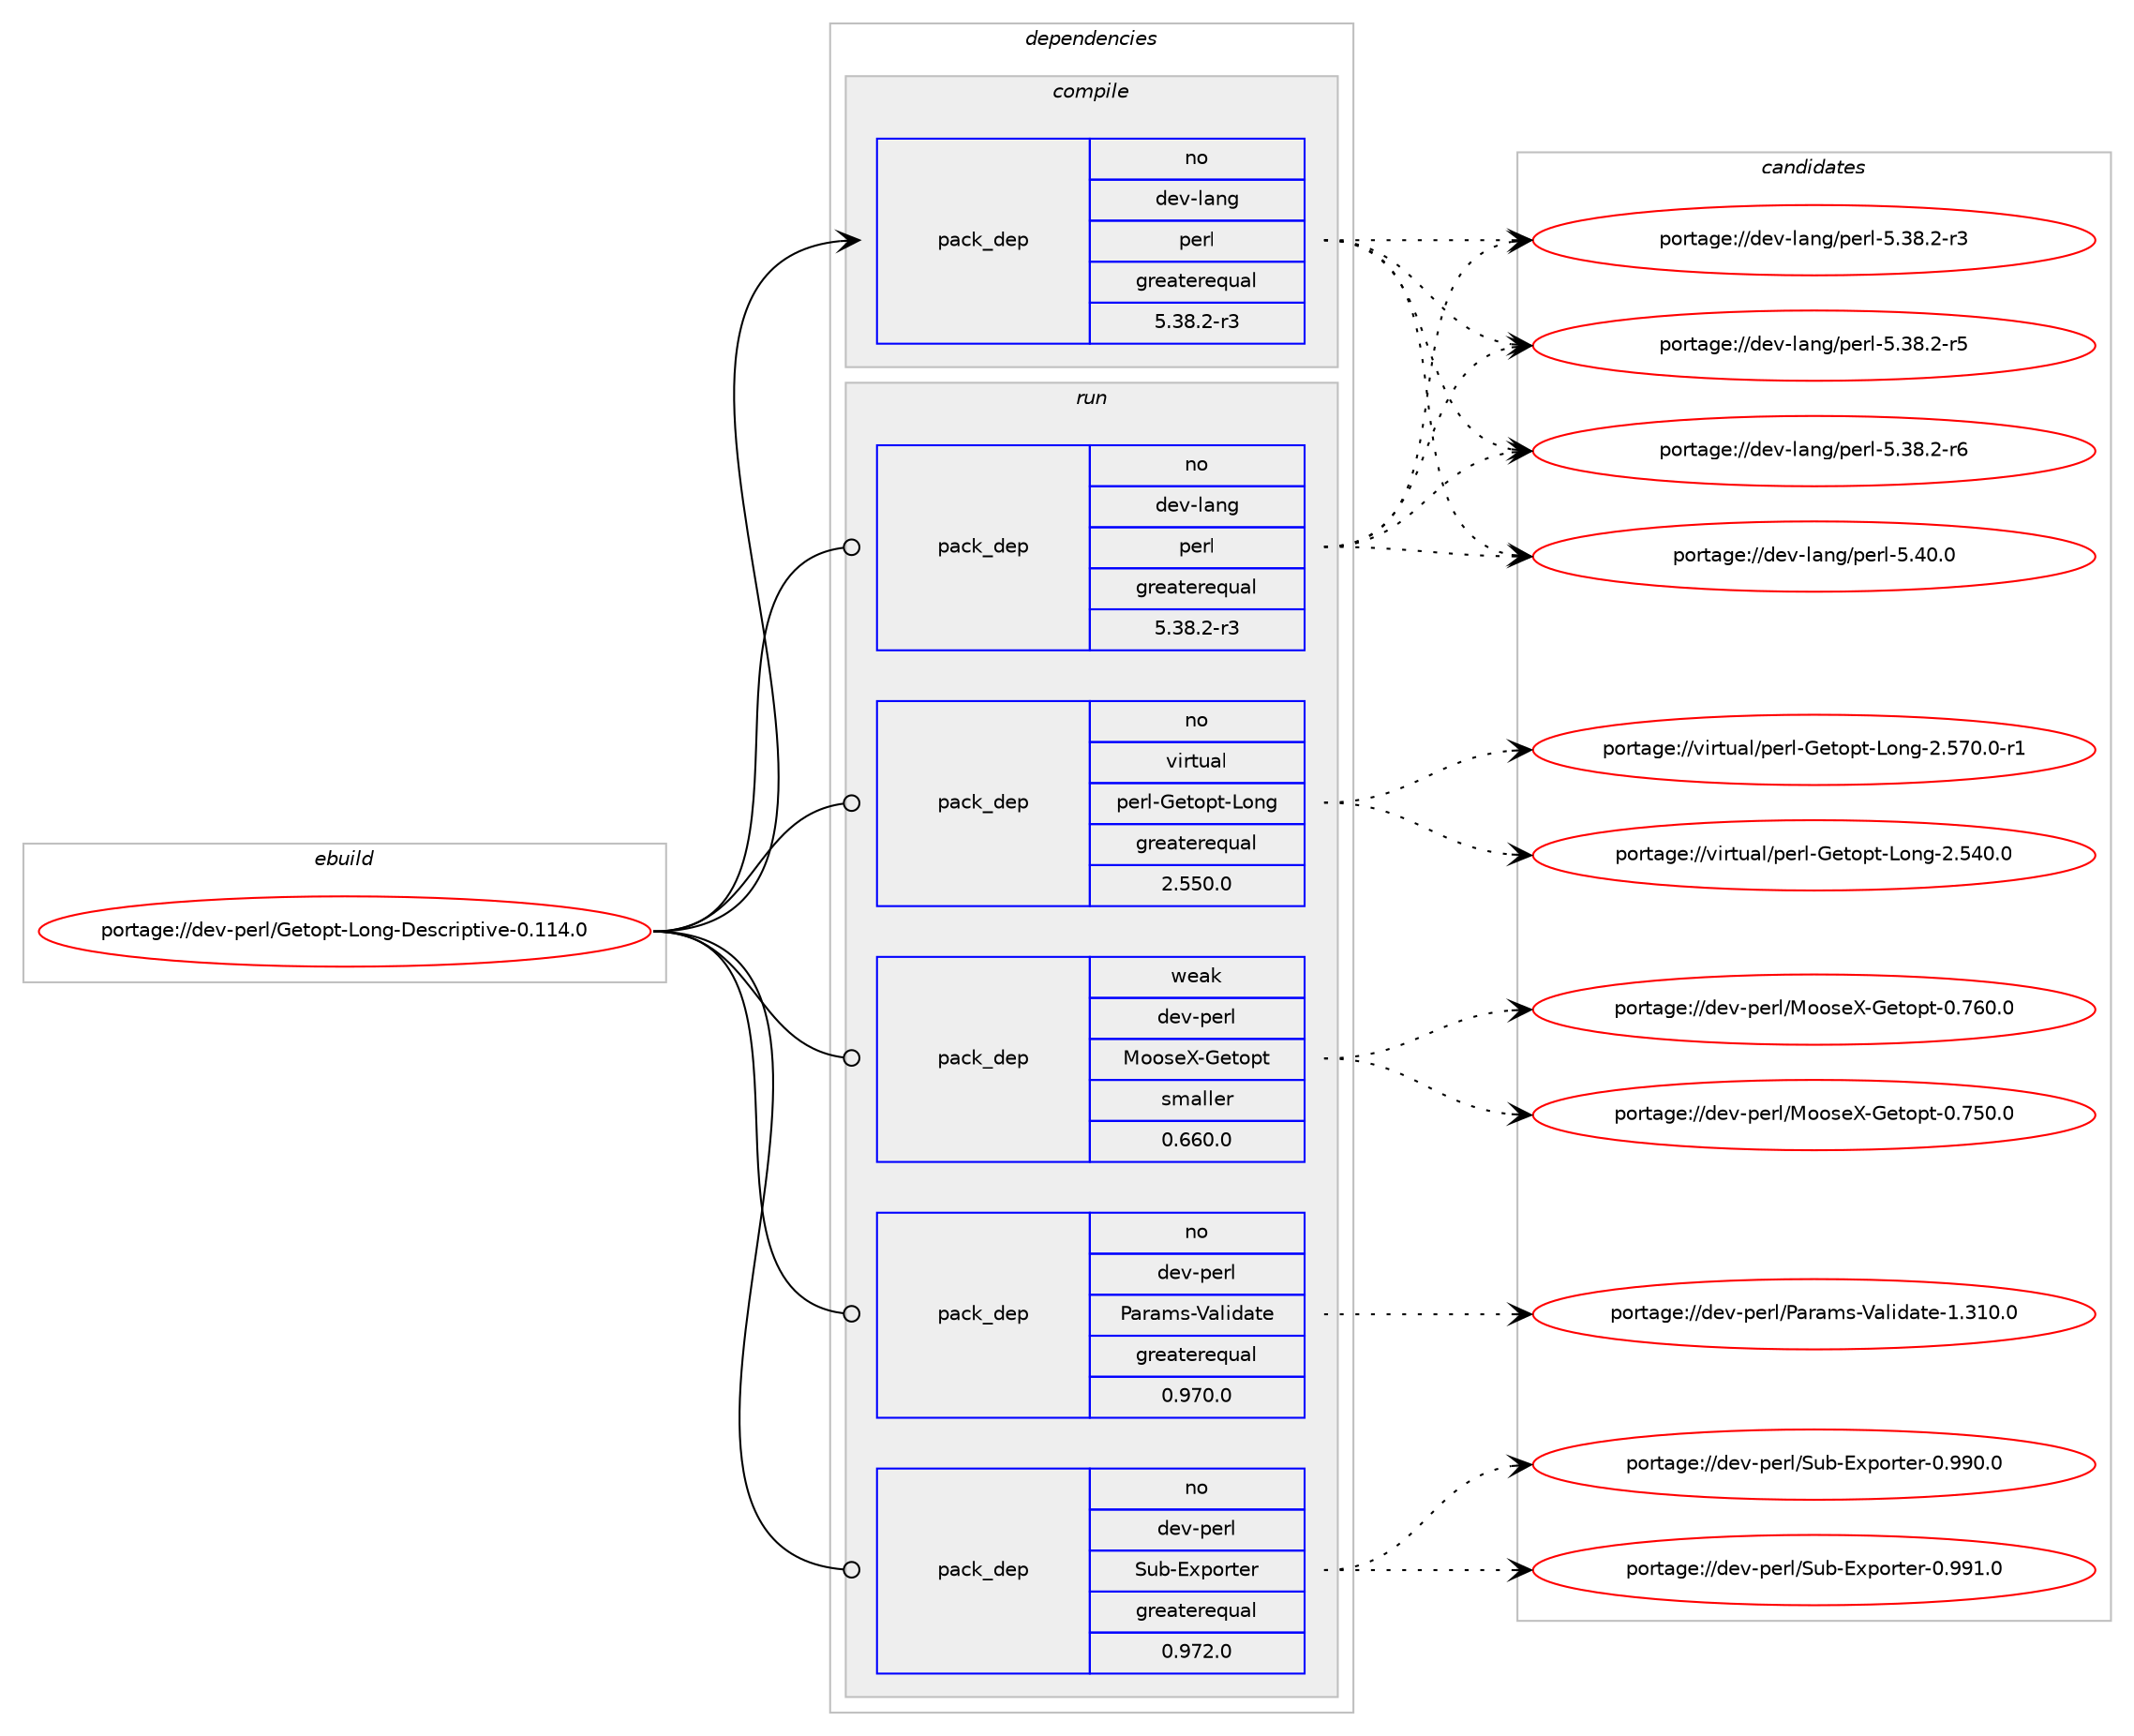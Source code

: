 digraph prolog {

# *************
# Graph options
# *************

newrank=true;
concentrate=true;
compound=true;
graph [rankdir=LR,fontname=Helvetica,fontsize=10,ranksep=1.5];#, ranksep=2.5, nodesep=0.2];
edge  [arrowhead=vee];
node  [fontname=Helvetica,fontsize=10];

# **********
# The ebuild
# **********

subgraph cluster_leftcol {
color=gray;
rank=same;
label=<<i>ebuild</i>>;
id [label="portage://dev-perl/Getopt-Long-Descriptive-0.114.0", color=red, width=4, href="../dev-perl/Getopt-Long-Descriptive-0.114.0.svg"];
}

# ****************
# The dependencies
# ****************

subgraph cluster_midcol {
color=gray;
label=<<i>dependencies</i>>;
subgraph cluster_compile {
fillcolor="#eeeeee";
style=filled;
label=<<i>compile</i>>;
subgraph pack35377 {
dependency65543 [label=<<TABLE BORDER="0" CELLBORDER="1" CELLSPACING="0" CELLPADDING="4" WIDTH="220"><TR><TD ROWSPAN="6" CELLPADDING="30">pack_dep</TD></TR><TR><TD WIDTH="110">no</TD></TR><TR><TD>dev-lang</TD></TR><TR><TD>perl</TD></TR><TR><TD>greaterequal</TD></TR><TR><TD>5.38.2-r3</TD></TR></TABLE>>, shape=none, color=blue];
}
id:e -> dependency65543:w [weight=20,style="solid",arrowhead="vee"];
}
subgraph cluster_compileandrun {
fillcolor="#eeeeee";
style=filled;
label=<<i>compile and run</i>>;
}
subgraph cluster_run {
fillcolor="#eeeeee";
style=filled;
label=<<i>run</i>>;
subgraph pack35378 {
dependency65544 [label=<<TABLE BORDER="0" CELLBORDER="1" CELLSPACING="0" CELLPADDING="4" WIDTH="220"><TR><TD ROWSPAN="6" CELLPADDING="30">pack_dep</TD></TR><TR><TD WIDTH="110">no</TD></TR><TR><TD>dev-lang</TD></TR><TR><TD>perl</TD></TR><TR><TD>greaterequal</TD></TR><TR><TD>5.38.2-r3</TD></TR></TABLE>>, shape=none, color=blue];
}
id:e -> dependency65544:w [weight=20,style="solid",arrowhead="odot"];
# *** BEGIN UNKNOWN DEPENDENCY TYPE (TODO) ***
# id -> package_dependency(portage://dev-perl/Getopt-Long-Descriptive-0.114.0,run,no,dev-lang,perl,none,[,,],any_same_slot,[])
# *** END UNKNOWN DEPENDENCY TYPE (TODO) ***

subgraph pack35379 {
dependency65545 [label=<<TABLE BORDER="0" CELLBORDER="1" CELLSPACING="0" CELLPADDING="4" WIDTH="220"><TR><TD ROWSPAN="6" CELLPADDING="30">pack_dep</TD></TR><TR><TD WIDTH="110">no</TD></TR><TR><TD>dev-perl</TD></TR><TR><TD>Params-Validate</TD></TR><TR><TD>greaterequal</TD></TR><TR><TD>0.970.0</TD></TR></TABLE>>, shape=none, color=blue];
}
id:e -> dependency65545:w [weight=20,style="solid",arrowhead="odot"];
subgraph pack35380 {
dependency65546 [label=<<TABLE BORDER="0" CELLBORDER="1" CELLSPACING="0" CELLPADDING="4" WIDTH="220"><TR><TD ROWSPAN="6" CELLPADDING="30">pack_dep</TD></TR><TR><TD WIDTH="110">no</TD></TR><TR><TD>dev-perl</TD></TR><TR><TD>Sub-Exporter</TD></TR><TR><TD>greaterequal</TD></TR><TR><TD>0.972.0</TD></TR></TABLE>>, shape=none, color=blue];
}
id:e -> dependency65546:w [weight=20,style="solid",arrowhead="odot"];
# *** BEGIN UNKNOWN DEPENDENCY TYPE (TODO) ***
# id -> package_dependency(portage://dev-perl/Getopt-Long-Descriptive-0.114.0,run,no,virtual,perl-Carp,none,[,,],[],[])
# *** END UNKNOWN DEPENDENCY TYPE (TODO) ***

subgraph pack35381 {
dependency65547 [label=<<TABLE BORDER="0" CELLBORDER="1" CELLSPACING="0" CELLPADDING="4" WIDTH="220"><TR><TD ROWSPAN="6" CELLPADDING="30">pack_dep</TD></TR><TR><TD WIDTH="110">no</TD></TR><TR><TD>virtual</TD></TR><TR><TD>perl-Getopt-Long</TD></TR><TR><TD>greaterequal</TD></TR><TR><TD>2.550.0</TD></TR></TABLE>>, shape=none, color=blue];
}
id:e -> dependency65547:w [weight=20,style="solid",arrowhead="odot"];
# *** BEGIN UNKNOWN DEPENDENCY TYPE (TODO) ***
# id -> package_dependency(portage://dev-perl/Getopt-Long-Descriptive-0.114.0,run,no,virtual,perl-Scalar-List-Utils,none,[,,],[],[])
# *** END UNKNOWN DEPENDENCY TYPE (TODO) ***

subgraph pack35382 {
dependency65548 [label=<<TABLE BORDER="0" CELLBORDER="1" CELLSPACING="0" CELLPADDING="4" WIDTH="220"><TR><TD ROWSPAN="6" CELLPADDING="30">pack_dep</TD></TR><TR><TD WIDTH="110">weak</TD></TR><TR><TD>dev-perl</TD></TR><TR><TD>MooseX-Getopt</TD></TR><TR><TD>smaller</TD></TR><TR><TD>0.660.0</TD></TR></TABLE>>, shape=none, color=blue];
}
id:e -> dependency65548:w [weight=20,style="solid",arrowhead="odot"];
}
}

# **************
# The candidates
# **************

subgraph cluster_choices {
rank=same;
color=gray;
label=<<i>candidates</i>>;

subgraph choice35377 {
color=black;
nodesep=1;
choice100101118451089711010347112101114108455346515646504511451 [label="portage://dev-lang/perl-5.38.2-r3", color=red, width=4,href="../dev-lang/perl-5.38.2-r3.svg"];
choice100101118451089711010347112101114108455346515646504511453 [label="portage://dev-lang/perl-5.38.2-r5", color=red, width=4,href="../dev-lang/perl-5.38.2-r5.svg"];
choice100101118451089711010347112101114108455346515646504511454 [label="portage://dev-lang/perl-5.38.2-r6", color=red, width=4,href="../dev-lang/perl-5.38.2-r6.svg"];
choice10010111845108971101034711210111410845534652484648 [label="portage://dev-lang/perl-5.40.0", color=red, width=4,href="../dev-lang/perl-5.40.0.svg"];
dependency65543:e -> choice100101118451089711010347112101114108455346515646504511451:w [style=dotted,weight="100"];
dependency65543:e -> choice100101118451089711010347112101114108455346515646504511453:w [style=dotted,weight="100"];
dependency65543:e -> choice100101118451089711010347112101114108455346515646504511454:w [style=dotted,weight="100"];
dependency65543:e -> choice10010111845108971101034711210111410845534652484648:w [style=dotted,weight="100"];
}
subgraph choice35378 {
color=black;
nodesep=1;
choice100101118451089711010347112101114108455346515646504511451 [label="portage://dev-lang/perl-5.38.2-r3", color=red, width=4,href="../dev-lang/perl-5.38.2-r3.svg"];
choice100101118451089711010347112101114108455346515646504511453 [label="portage://dev-lang/perl-5.38.2-r5", color=red, width=4,href="../dev-lang/perl-5.38.2-r5.svg"];
choice100101118451089711010347112101114108455346515646504511454 [label="portage://dev-lang/perl-5.38.2-r6", color=red, width=4,href="../dev-lang/perl-5.38.2-r6.svg"];
choice10010111845108971101034711210111410845534652484648 [label="portage://dev-lang/perl-5.40.0", color=red, width=4,href="../dev-lang/perl-5.40.0.svg"];
dependency65544:e -> choice100101118451089711010347112101114108455346515646504511451:w [style=dotted,weight="100"];
dependency65544:e -> choice100101118451089711010347112101114108455346515646504511453:w [style=dotted,weight="100"];
dependency65544:e -> choice100101118451089711010347112101114108455346515646504511454:w [style=dotted,weight="100"];
dependency65544:e -> choice10010111845108971101034711210111410845534652484648:w [style=dotted,weight="100"];
}
subgraph choice35379 {
color=black;
nodesep=1;
choice1001011184511210111410847809711497109115458697108105100971161014549465149484648 [label="portage://dev-perl/Params-Validate-1.310.0", color=red, width=4,href="../dev-perl/Params-Validate-1.310.0.svg"];
dependency65545:e -> choice1001011184511210111410847809711497109115458697108105100971161014549465149484648:w [style=dotted,weight="100"];
}
subgraph choice35380 {
color=black;
nodesep=1;
choice1001011184511210111410847831179845691201121111141161011144548465757484648 [label="portage://dev-perl/Sub-Exporter-0.990.0", color=red, width=4,href="../dev-perl/Sub-Exporter-0.990.0.svg"];
choice1001011184511210111410847831179845691201121111141161011144548465757494648 [label="portage://dev-perl/Sub-Exporter-0.991.0", color=red, width=4,href="../dev-perl/Sub-Exporter-0.991.0.svg"];
dependency65546:e -> choice1001011184511210111410847831179845691201121111141161011144548465757484648:w [style=dotted,weight="100"];
dependency65546:e -> choice1001011184511210111410847831179845691201121111141161011144548465757494648:w [style=dotted,weight="100"];
}
subgraph choice35381 {
color=black;
nodesep=1;
choice1181051141161179710847112101114108457110111611111211645761111101034550465352484648 [label="portage://virtual/perl-Getopt-Long-2.540.0", color=red, width=4,href="../virtual/perl-Getopt-Long-2.540.0.svg"];
choice11810511411611797108471121011141084571101116111112116457611111010345504653554846484511449 [label="portage://virtual/perl-Getopt-Long-2.570.0-r1", color=red, width=4,href="../virtual/perl-Getopt-Long-2.570.0-r1.svg"];
dependency65547:e -> choice1181051141161179710847112101114108457110111611111211645761111101034550465352484648:w [style=dotted,weight="100"];
dependency65547:e -> choice11810511411611797108471121011141084571101116111112116457611111010345504653554846484511449:w [style=dotted,weight="100"];
}
subgraph choice35382 {
color=black;
nodesep=1;
choice1001011184511210111410847771111111151018845711011161111121164548465553484648 [label="portage://dev-perl/MooseX-Getopt-0.750.0", color=red, width=4,href="../dev-perl/MooseX-Getopt-0.750.0.svg"];
choice1001011184511210111410847771111111151018845711011161111121164548465554484648 [label="portage://dev-perl/MooseX-Getopt-0.760.0", color=red, width=4,href="../dev-perl/MooseX-Getopt-0.760.0.svg"];
dependency65548:e -> choice1001011184511210111410847771111111151018845711011161111121164548465553484648:w [style=dotted,weight="100"];
dependency65548:e -> choice1001011184511210111410847771111111151018845711011161111121164548465554484648:w [style=dotted,weight="100"];
}
}

}
